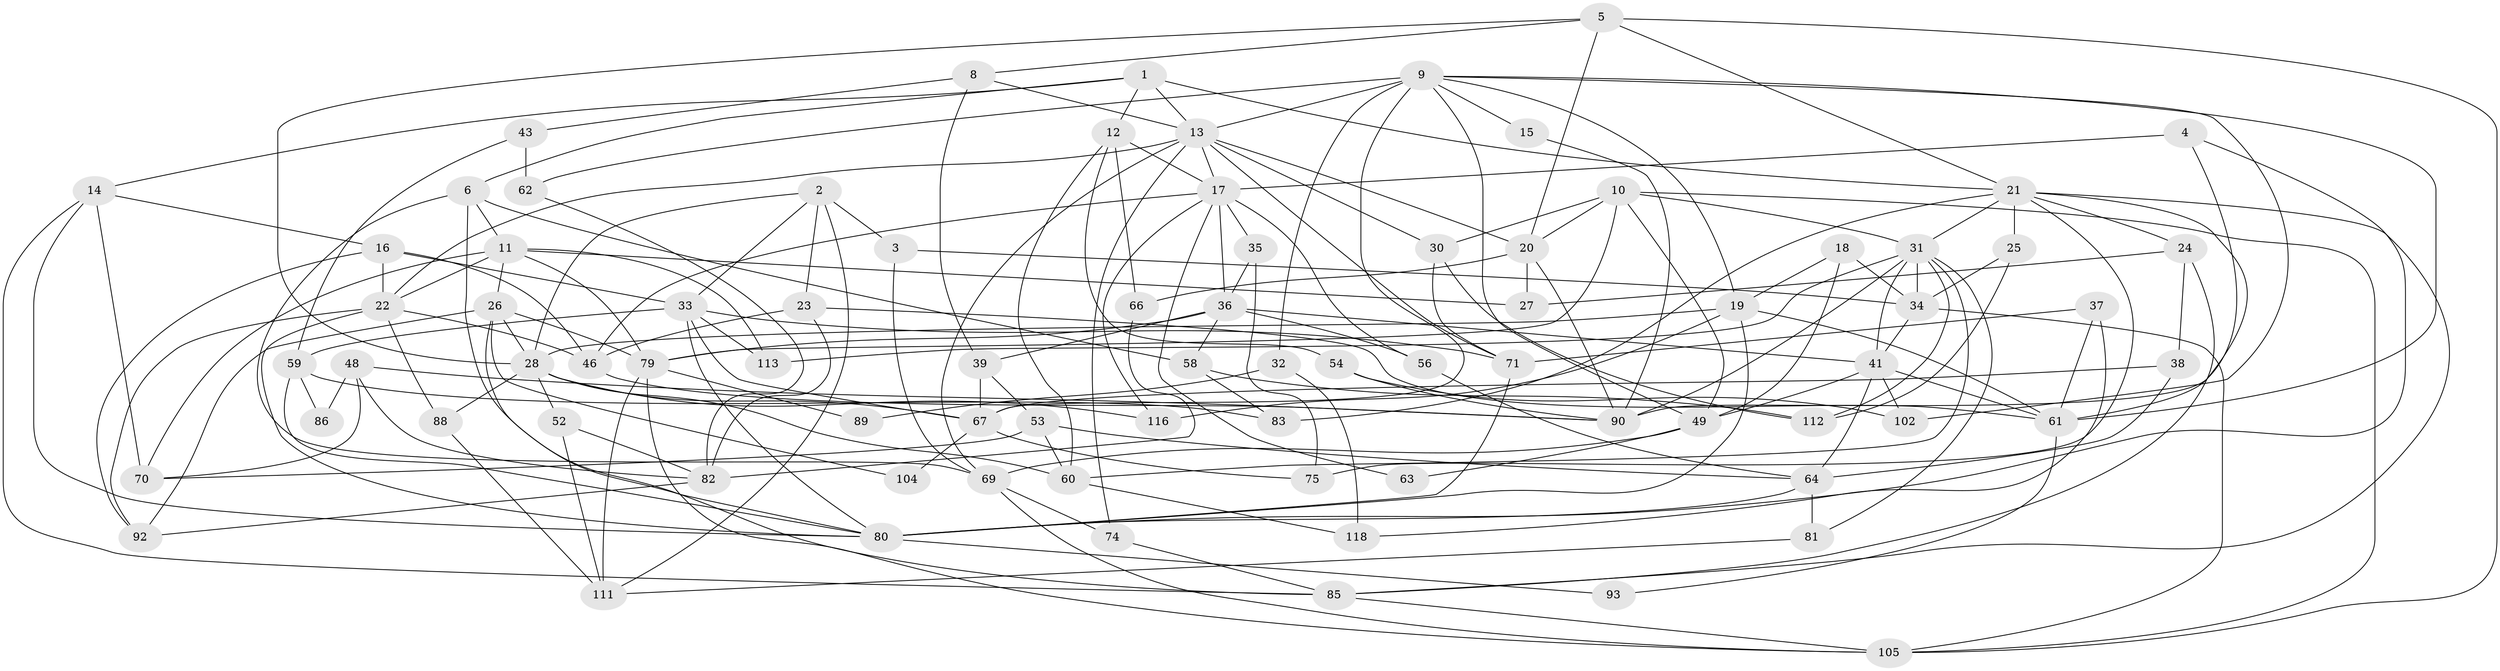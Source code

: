 // Generated by graph-tools (version 1.1) at 2025/24/03/03/25 07:24:04]
// undirected, 80 vertices, 191 edges
graph export_dot {
graph [start="1"]
  node [color=gray90,style=filled];
  1 [super="+72"];
  2 [super="+44"];
  3;
  4;
  5 [super="+7"];
  6 [super="+40"];
  8;
  9 [super="+95"];
  10;
  11 [super="+42"];
  12;
  13 [super="+50"];
  14 [super="+103"];
  15;
  16;
  17 [super="+101"];
  18 [super="+100"];
  19 [super="+47"];
  20 [super="+45"];
  21 [super="+84"];
  22 [super="+76"];
  23;
  24 [super="+29"];
  25;
  26 [super="+94"];
  27;
  28 [super="+65"];
  30 [super="+96"];
  31 [super="+78"];
  32;
  33 [super="+87"];
  34 [super="+114"];
  35;
  36 [super="+51"];
  37;
  38;
  39 [super="+77"];
  41 [super="+68"];
  43;
  46 [super="+55"];
  48;
  49 [super="+57"];
  52;
  53;
  54;
  56;
  58;
  59;
  60 [super="+109"];
  61 [super="+73"];
  62;
  63;
  64 [super="+97"];
  66;
  67;
  69 [super="+108"];
  70 [super="+110"];
  71;
  74;
  75;
  79 [super="+91"];
  80 [super="+107"];
  81;
  82 [super="+99"];
  83;
  85 [super="+98"];
  86;
  88;
  89 [super="+106"];
  90 [super="+117"];
  92;
  93;
  102;
  104;
  105 [super="+115"];
  111;
  112;
  113;
  116;
  118;
  1 -- 13 [weight=2];
  1 -- 21;
  1 -- 6;
  1 -- 12;
  1 -- 14;
  2 -- 111;
  2 -- 23;
  2 -- 33;
  2 -- 3;
  2 -- 28;
  3 -- 34;
  3 -- 69;
  4 -- 17 [weight=2];
  4 -- 90;
  4 -- 80;
  5 -- 28;
  5 -- 8;
  5 -- 21;
  5 -- 20;
  5 -- 105;
  6 -- 58;
  6 -- 11;
  6 -- 69;
  6 -- 80;
  8 -- 13;
  8 -- 43;
  8 -- 39;
  9 -- 102;
  9 -- 13 [weight=2];
  9 -- 19;
  9 -- 32;
  9 -- 67;
  9 -- 15;
  9 -- 61;
  9 -- 62;
  9 -- 49;
  10 -- 105;
  10 -- 30;
  10 -- 20;
  10 -- 31;
  10 -- 49;
  10 -- 79;
  11 -- 79;
  11 -- 113;
  11 -- 22;
  11 -- 26;
  11 -- 27;
  11 -- 70;
  12 -- 54;
  12 -- 66;
  12 -- 17;
  12 -- 60;
  13 -- 71;
  13 -- 74;
  13 -- 17;
  13 -- 69;
  13 -- 22;
  13 -- 30;
  13 -- 20;
  14 -- 85;
  14 -- 16;
  14 -- 80;
  14 -- 70;
  15 -- 90;
  16 -- 92;
  16 -- 46;
  16 -- 33;
  16 -- 22;
  17 -- 56;
  17 -- 116;
  17 -- 35;
  17 -- 36;
  17 -- 46;
  17 -- 63;
  18 -- 34;
  18 -- 19;
  18 -- 49;
  19 -- 61;
  19 -- 116;
  19 -- 28;
  19 -- 80;
  20 -- 66;
  20 -- 90;
  20 -- 27;
  21 -- 25;
  21 -- 75;
  21 -- 31;
  21 -- 83;
  21 -- 85;
  21 -- 24;
  21 -- 61;
  22 -- 80;
  22 -- 88;
  22 -- 92;
  22 -- 46;
  23 -- 61 [weight=2];
  23 -- 46;
  23 -- 82;
  24 -- 38;
  24 -- 27;
  24 -- 85;
  25 -- 112;
  25 -- 34;
  26 -- 92;
  26 -- 85;
  26 -- 104;
  26 -- 28;
  26 -- 79;
  28 -- 52;
  28 -- 88;
  28 -- 67;
  28 -- 116;
  28 -- 60;
  30 -- 71;
  30 -- 112;
  31 -- 81;
  31 -- 112;
  31 -- 113;
  31 -- 90;
  31 -- 34;
  31 -- 41;
  31 -- 60;
  32 -- 89;
  32 -- 118;
  33 -- 71;
  33 -- 59;
  33 -- 113;
  33 -- 67;
  33 -- 80;
  34 -- 41;
  34 -- 105;
  35 -- 75;
  35 -- 36;
  36 -- 56;
  36 -- 58;
  36 -- 39;
  36 -- 41;
  36 -- 79;
  37 -- 118;
  37 -- 71;
  37 -- 61;
  38 -- 64;
  38 -- 67;
  39 -- 53;
  39 -- 67;
  41 -- 61;
  41 -- 102;
  41 -- 64;
  41 -- 49;
  43 -- 59;
  43 -- 62;
  46 -- 90;
  48 -- 82;
  48 -- 90;
  48 -- 70;
  48 -- 86;
  49 -- 69;
  49 -- 63;
  52 -- 111;
  52 -- 82;
  53 -- 64;
  53 -- 60;
  53 -- 70;
  54 -- 90;
  54 -- 102;
  56 -- 64;
  58 -- 112;
  58 -- 83;
  59 -- 83;
  59 -- 80;
  59 -- 86;
  60 -- 118;
  61 -- 93;
  62 -- 82;
  64 -- 81;
  64 -- 80;
  66 -- 82;
  67 -- 75;
  67 -- 104;
  69 -- 74;
  69 -- 105;
  71 -- 80;
  74 -- 85;
  79 -- 105;
  79 -- 111;
  79 -- 89 [weight=2];
  80 -- 93;
  81 -- 111;
  82 -- 92;
  85 -- 105;
  88 -- 111;
}
